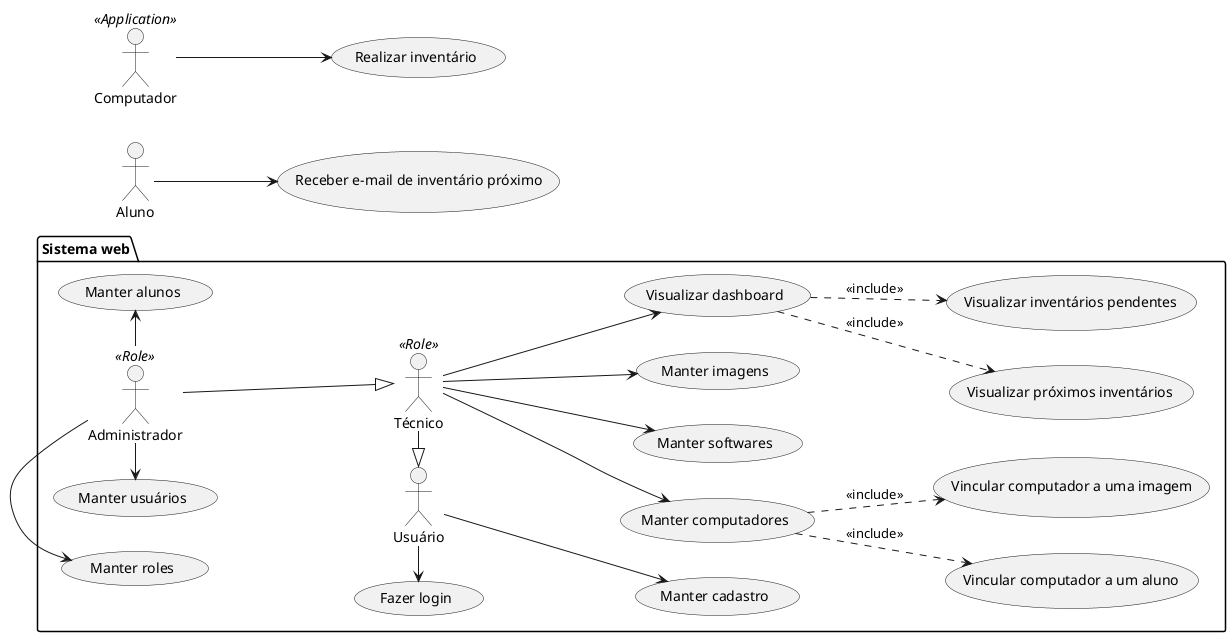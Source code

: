 @startuml usecases
  left to right direction

  package "Sistema web" {
    :Usuário: as user
    :Técnico: as tec <<Role>>
    :Administrador: as admin <<Role>>

    /' Usuário '/
    user -l-> (Fazer login)
    user --> (Manter cadastro)

    /' Técnico '/
    "Visualizar dashboard" as (dash)
    "Manter computadores" as (crudcomp)
    tec -l-|> user
    tec --> (Manter softwares)
    tec --> (Manter imagens)
    tec --> crudcomp
    tec --> dash
    dash ..> (Visualizar próximos inventários) : <<include>>
    dash ..> (Visualizar inventários pendentes) : <<include>>
    crudcomp ..> (Vincular computador a um aluno) : <<include>>
    crudcomp ..> (Vincular computador a uma imagem) : <<include>>

    /' Administrador '/
    admin -d-|> tec
    admin -l-> (Manter usuários)
    admin -l-> (Manter roles)
    admin -> (Manter alunos)
  }

  :Aluno: as alu
  alu --> (Receber e-mail de inventário próximo)
  :Computador: as comp <<Application>>
  comp --> (Realizar inventário)
@enduml
